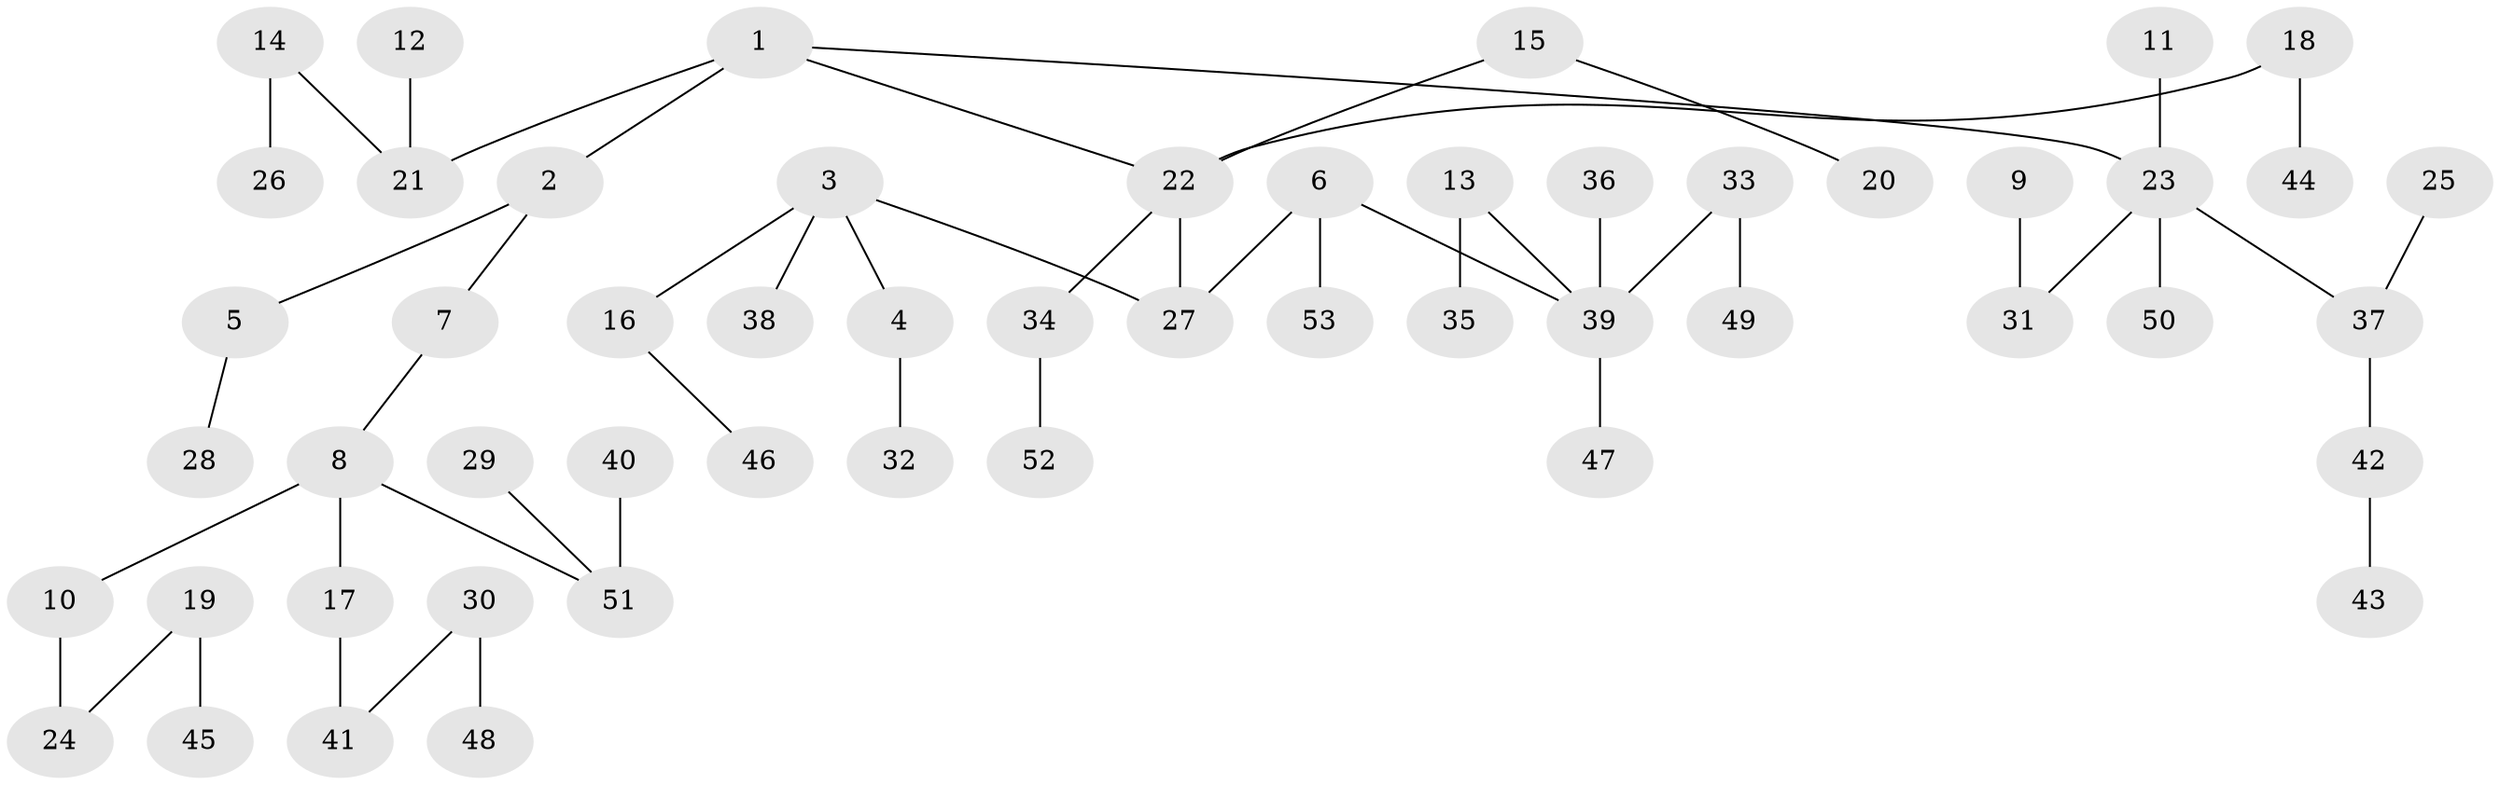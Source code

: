 // original degree distribution, {6: 0.034482758620689655, 4: 0.06896551724137931, 3: 0.12643678160919541, 5: 0.011494252873563218, 1: 0.45977011494252873, 2: 0.2988505747126437}
// Generated by graph-tools (version 1.1) at 2025/37/03/04/25 23:37:18]
// undirected, 53 vertices, 52 edges
graph export_dot {
  node [color=gray90,style=filled];
  1;
  2;
  3;
  4;
  5;
  6;
  7;
  8;
  9;
  10;
  11;
  12;
  13;
  14;
  15;
  16;
  17;
  18;
  19;
  20;
  21;
  22;
  23;
  24;
  25;
  26;
  27;
  28;
  29;
  30;
  31;
  32;
  33;
  34;
  35;
  36;
  37;
  38;
  39;
  40;
  41;
  42;
  43;
  44;
  45;
  46;
  47;
  48;
  49;
  50;
  51;
  52;
  53;
  1 -- 2 [weight=1.0];
  1 -- 21 [weight=1.0];
  1 -- 22 [weight=1.0];
  1 -- 23 [weight=1.0];
  2 -- 5 [weight=1.0];
  2 -- 7 [weight=1.0];
  3 -- 4 [weight=1.0];
  3 -- 16 [weight=1.0];
  3 -- 27 [weight=1.0];
  3 -- 38 [weight=1.0];
  4 -- 32 [weight=1.0];
  5 -- 28 [weight=1.0];
  6 -- 27 [weight=1.0];
  6 -- 39 [weight=1.0];
  6 -- 53 [weight=1.0];
  7 -- 8 [weight=1.0];
  8 -- 10 [weight=1.0];
  8 -- 17 [weight=1.0];
  8 -- 51 [weight=1.0];
  9 -- 31 [weight=1.0];
  10 -- 24 [weight=1.0];
  11 -- 23 [weight=1.0];
  12 -- 21 [weight=1.0];
  13 -- 35 [weight=1.0];
  13 -- 39 [weight=1.0];
  14 -- 21 [weight=1.0];
  14 -- 26 [weight=1.0];
  15 -- 20 [weight=1.0];
  15 -- 22 [weight=1.0];
  16 -- 46 [weight=1.0];
  17 -- 41 [weight=1.0];
  18 -- 22 [weight=1.0];
  18 -- 44 [weight=1.0];
  19 -- 24 [weight=1.0];
  19 -- 45 [weight=1.0];
  22 -- 27 [weight=1.0];
  22 -- 34 [weight=1.0];
  23 -- 31 [weight=1.0];
  23 -- 37 [weight=1.0];
  23 -- 50 [weight=1.0];
  25 -- 37 [weight=1.0];
  29 -- 51 [weight=1.0];
  30 -- 41 [weight=1.0];
  30 -- 48 [weight=1.0];
  33 -- 39 [weight=1.0];
  33 -- 49 [weight=1.0];
  34 -- 52 [weight=1.0];
  36 -- 39 [weight=1.0];
  37 -- 42 [weight=1.0];
  39 -- 47 [weight=1.0];
  40 -- 51 [weight=1.0];
  42 -- 43 [weight=1.0];
}
